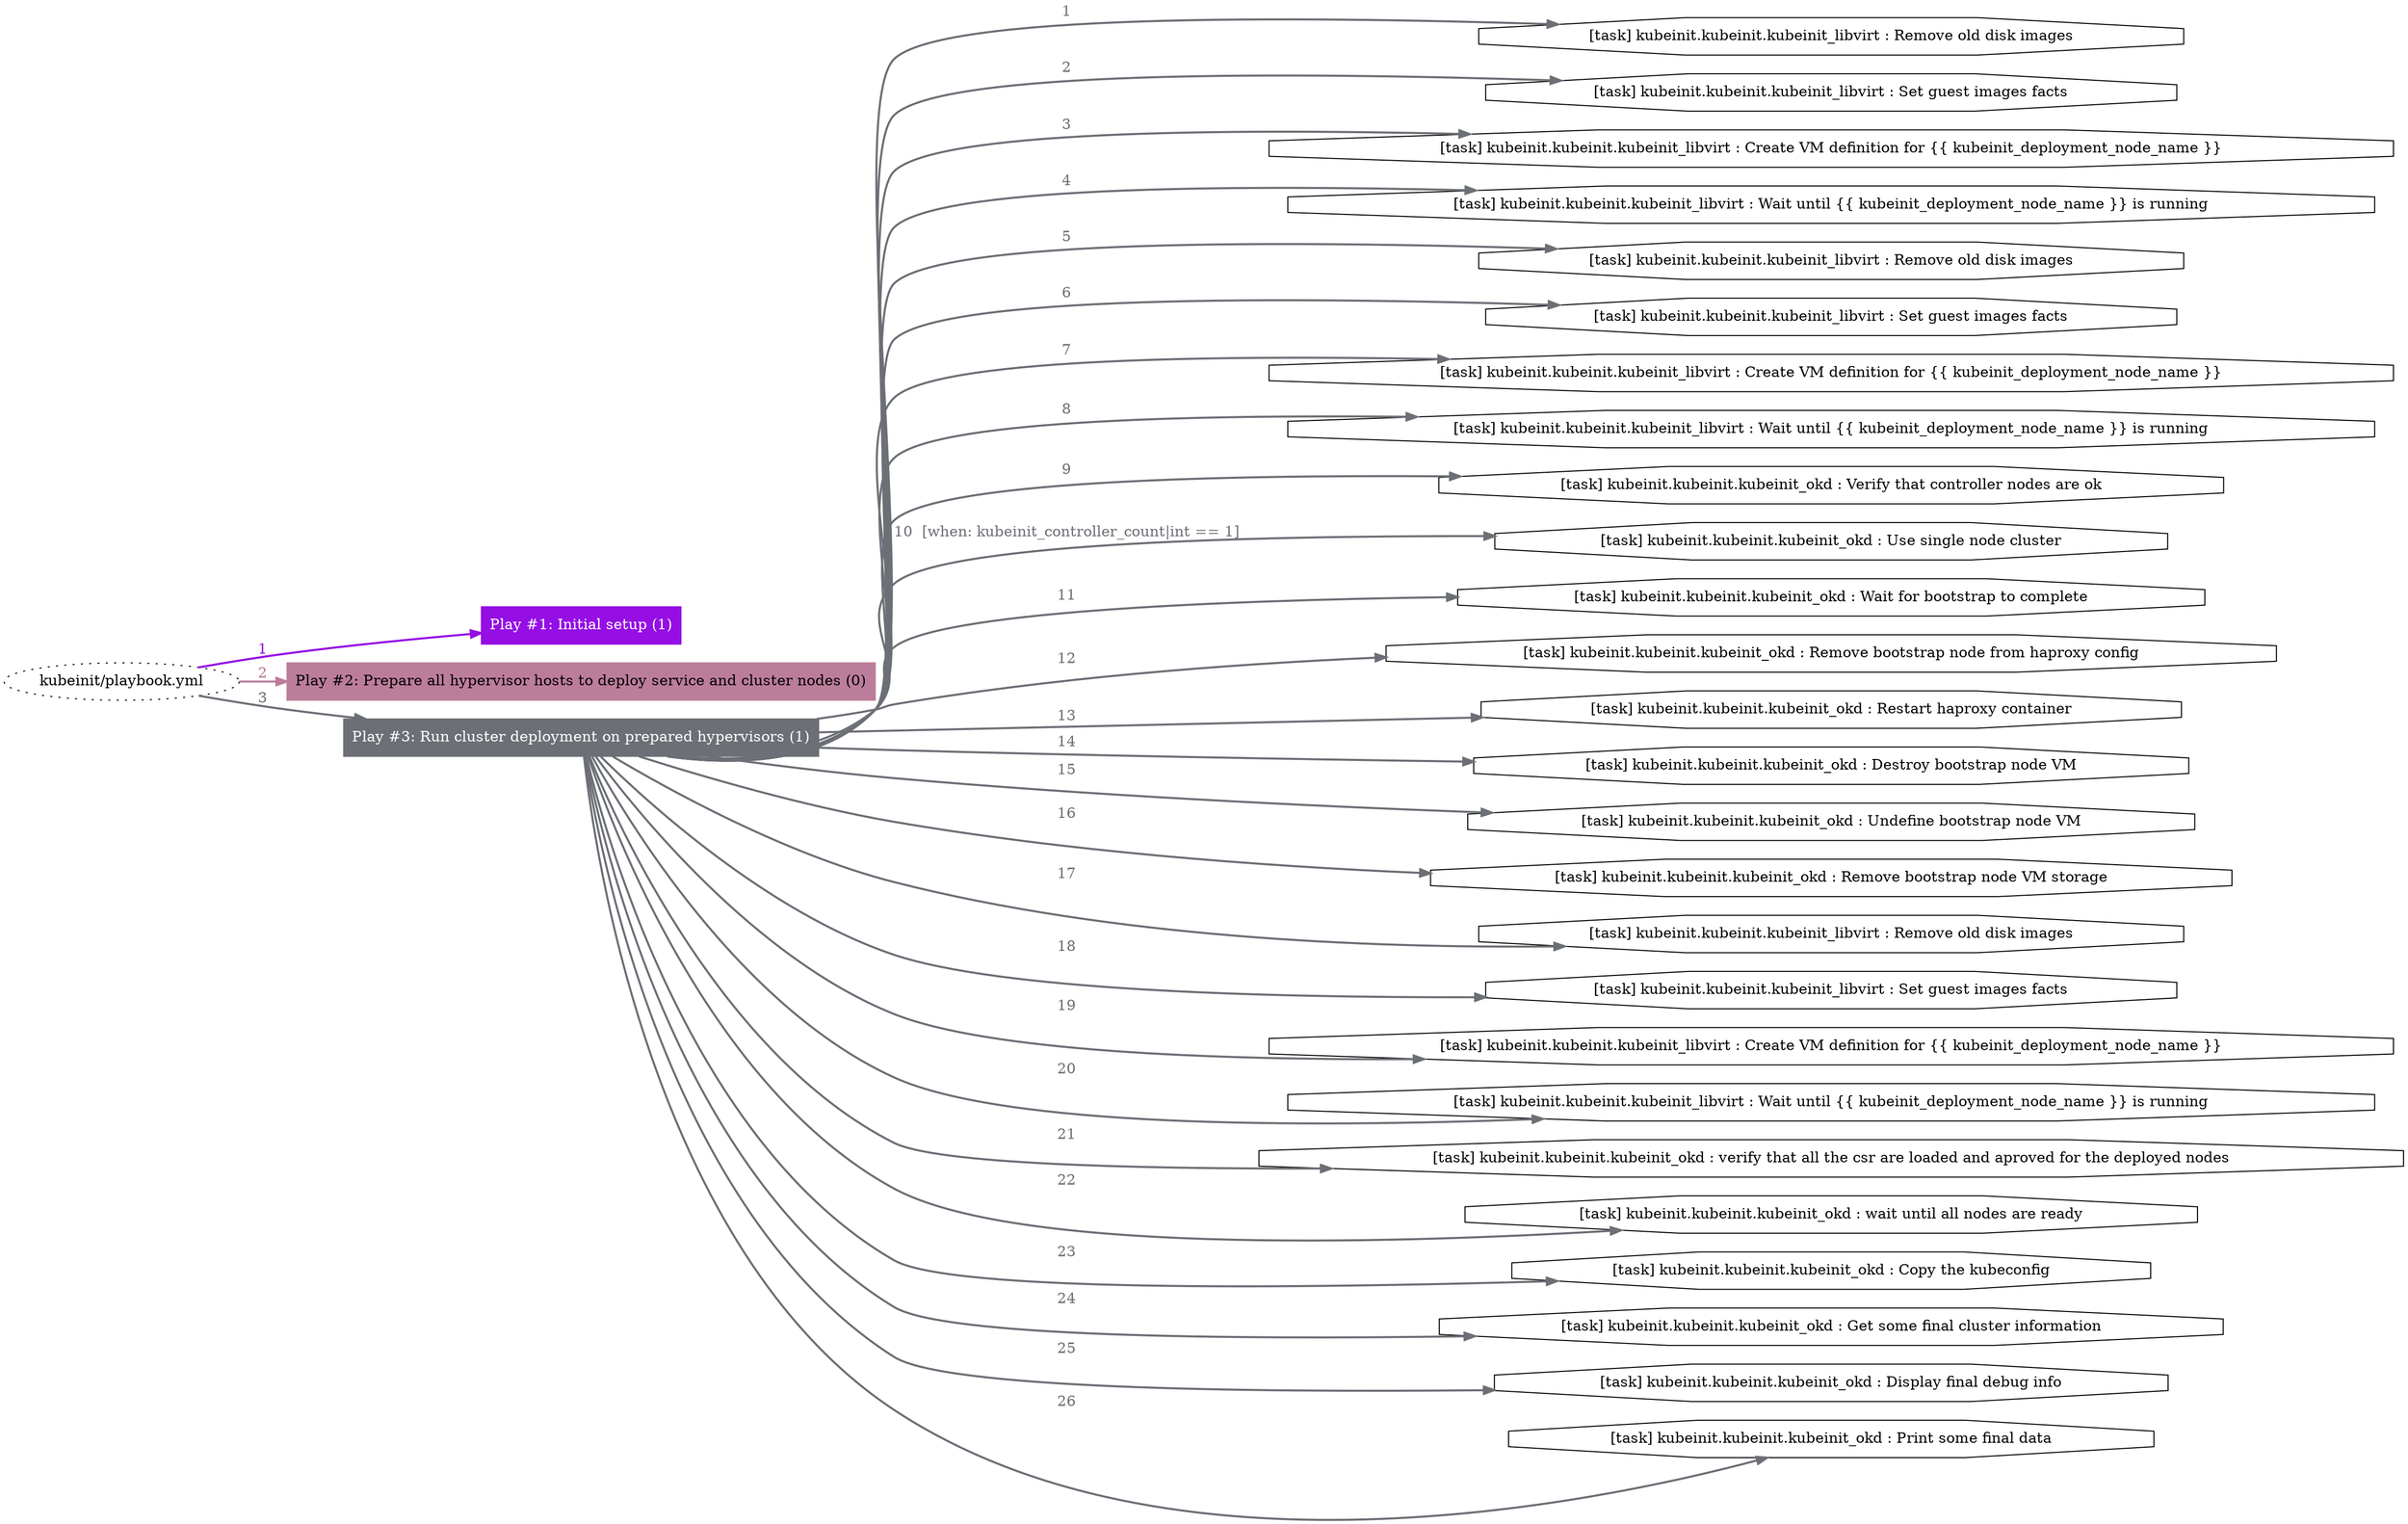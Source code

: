 digraph "kubeinit/playbook.yml "{
	graph [concentrate=true ordering=in rankdir=LR ratio=fill]
	edge [esep=5 sep=10]
	"kubeinit/playbook.yml" [id=root_node style=dotted]
	subgraph "Play #1: Initial setup (1) "{
		"Play #1: Initial setup (1)" [color="#950fe4" fontcolor="#ffffff" id="play_d942f698-ea4c-4246-944a-f37aef86e386" shape=box style=filled tooltip=localhost]
		"kubeinit/playbook.yml" -> "Play #1: Initial setup (1)" [label=1 color="#950fe4" fontcolor="#950fe4" id="edge_57fb246b-cb24-4f87-922b-aa2d8f6625f2" style=bold]
	}
	subgraph "Play #2: Prepare all hypervisor hosts to deploy service and cluster nodes (0) "{
		"Play #2: Prepare all hypervisor hosts to deploy service and cluster nodes (0)" [color="#bc7d9a" fontcolor="#000000" id="play_b37394fd-6490-4b26-a958-c662e2ff6f8d" shape=box style=filled tooltip=""]
		"kubeinit/playbook.yml" -> "Play #2: Prepare all hypervisor hosts to deploy service and cluster nodes (0)" [label=2 color="#bc7d9a" fontcolor="#bc7d9a" id="edge_6e3e777d-0b8e-4eb4-948b-8db9d24e3088" style=bold]
	}
	subgraph "Play #3: Run cluster deployment on prepared hypervisors (1) "{
		"Play #3: Run cluster deployment on prepared hypervisors (1)" [color="#6c6f75" fontcolor="#ffffff" id="play_8dc9c707-c0c7-441d-b6bf-70932a1dc42a" shape=box style=filled tooltip=localhost]
		"kubeinit/playbook.yml" -> "Play #3: Run cluster deployment on prepared hypervisors (1)" [label=3 color="#6c6f75" fontcolor="#6c6f75" id="edge_8263efdf-c264-4870-a16f-d1a60797cd9b" style=bold]
		"task_b887f0e0-da4d-4ba7-8e39-ec732fd92dc2" [label="[task] kubeinit.kubeinit.kubeinit_libvirt : Remove old disk images" id="task_b887f0e0-da4d-4ba7-8e39-ec732fd92dc2" shape=octagon tooltip="[task] kubeinit.kubeinit.kubeinit_libvirt : Remove old disk images"]
		"Play #3: Run cluster deployment on prepared hypervisors (1)" -> "task_b887f0e0-da4d-4ba7-8e39-ec732fd92dc2" [label=1 color="#6c6f75" fontcolor="#6c6f75" id="edge_aa157593-6b8e-4fc4-9601-660abc189fe0" style=bold]
		"task_f244a897-83fb-42e4-b96b-4b54dab7b5f4" [label="[task] kubeinit.kubeinit.kubeinit_libvirt : Set guest images facts" id="task_f244a897-83fb-42e4-b96b-4b54dab7b5f4" shape=octagon tooltip="[task] kubeinit.kubeinit.kubeinit_libvirt : Set guest images facts"]
		"Play #3: Run cluster deployment on prepared hypervisors (1)" -> "task_f244a897-83fb-42e4-b96b-4b54dab7b5f4" [label=2 color="#6c6f75" fontcolor="#6c6f75" id="edge_c15e86d8-b52d-4b6a-b109-788952097eb9" style=bold]
		"task_5cc53b95-0509-410a-9b7e-2ee0ca317c4e" [label="[task] kubeinit.kubeinit.kubeinit_libvirt : Create VM definition for {{ kubeinit_deployment_node_name }}" id="task_5cc53b95-0509-410a-9b7e-2ee0ca317c4e" shape=octagon tooltip="[task] kubeinit.kubeinit.kubeinit_libvirt : Create VM definition for {{ kubeinit_deployment_node_name }}"]
		"Play #3: Run cluster deployment on prepared hypervisors (1)" -> "task_5cc53b95-0509-410a-9b7e-2ee0ca317c4e" [label=3 color="#6c6f75" fontcolor="#6c6f75" id="edge_88cc92d5-c7ee-4951-ac59-5fbc6ac511fb" style=bold]
		"task_455ae407-642c-4498-b720-8b8894938612" [label="[task] kubeinit.kubeinit.kubeinit_libvirt : Wait until {{ kubeinit_deployment_node_name }} is running" id="task_455ae407-642c-4498-b720-8b8894938612" shape=octagon tooltip="[task] kubeinit.kubeinit.kubeinit_libvirt : Wait until {{ kubeinit_deployment_node_name }} is running"]
		"Play #3: Run cluster deployment on prepared hypervisors (1)" -> "task_455ae407-642c-4498-b720-8b8894938612" [label=4 color="#6c6f75" fontcolor="#6c6f75" id="edge_1ec7a1e2-a3d8-4dac-95af-75bf7bd0d785" style=bold]
		"task_e99bdeff-2b30-4dfa-9af9-3a97207d7fba" [label="[task] kubeinit.kubeinit.kubeinit_libvirt : Remove old disk images" id="task_e99bdeff-2b30-4dfa-9af9-3a97207d7fba" shape=octagon tooltip="[task] kubeinit.kubeinit.kubeinit_libvirt : Remove old disk images"]
		"Play #3: Run cluster deployment on prepared hypervisors (1)" -> "task_e99bdeff-2b30-4dfa-9af9-3a97207d7fba" [label=5 color="#6c6f75" fontcolor="#6c6f75" id="edge_53f43582-c57d-4873-9025-e896e6653349" style=bold]
		"task_e6f5e7a4-207a-4a6d-ba3f-9fc598022056" [label="[task] kubeinit.kubeinit.kubeinit_libvirt : Set guest images facts" id="task_e6f5e7a4-207a-4a6d-ba3f-9fc598022056" shape=octagon tooltip="[task] kubeinit.kubeinit.kubeinit_libvirt : Set guest images facts"]
		"Play #3: Run cluster deployment on prepared hypervisors (1)" -> "task_e6f5e7a4-207a-4a6d-ba3f-9fc598022056" [label=6 color="#6c6f75" fontcolor="#6c6f75" id="edge_3b854d68-df59-42d4-a7e0-21f9b1d8467d" style=bold]
		"task_4088a79c-b130-446f-82b6-4fcfbb464964" [label="[task] kubeinit.kubeinit.kubeinit_libvirt : Create VM definition for {{ kubeinit_deployment_node_name }}" id="task_4088a79c-b130-446f-82b6-4fcfbb464964" shape=octagon tooltip="[task] kubeinit.kubeinit.kubeinit_libvirt : Create VM definition for {{ kubeinit_deployment_node_name }}"]
		"Play #3: Run cluster deployment on prepared hypervisors (1)" -> "task_4088a79c-b130-446f-82b6-4fcfbb464964" [label=7 color="#6c6f75" fontcolor="#6c6f75" id="edge_8909619d-0036-4700-aaa4-18ad5e6821bd" style=bold]
		"task_e467fdd0-ce41-43d1-b21c-e979a0cd15d3" [label="[task] kubeinit.kubeinit.kubeinit_libvirt : Wait until {{ kubeinit_deployment_node_name }} is running" id="task_e467fdd0-ce41-43d1-b21c-e979a0cd15d3" shape=octagon tooltip="[task] kubeinit.kubeinit.kubeinit_libvirt : Wait until {{ kubeinit_deployment_node_name }} is running"]
		"Play #3: Run cluster deployment on prepared hypervisors (1)" -> "task_e467fdd0-ce41-43d1-b21c-e979a0cd15d3" [label=8 color="#6c6f75" fontcolor="#6c6f75" id="edge_e847e4f7-36cd-49e8-895b-7945f8b1e582" style=bold]
		"task_da6dfdfb-045b-4045-99f7-a6edb971a56f" [label="[task] kubeinit.kubeinit.kubeinit_okd : Verify that controller nodes are ok" id="task_da6dfdfb-045b-4045-99f7-a6edb971a56f" shape=octagon tooltip="[task] kubeinit.kubeinit.kubeinit_okd : Verify that controller nodes are ok"]
		"Play #3: Run cluster deployment on prepared hypervisors (1)" -> "task_da6dfdfb-045b-4045-99f7-a6edb971a56f" [label=9 color="#6c6f75" fontcolor="#6c6f75" id="edge_44c12409-9d87-4a4e-b024-79982c12cf78" style=bold]
		"task_80f42298-02af-48d3-9b18-c1544ea59431" [label="[task] kubeinit.kubeinit.kubeinit_okd : Use single node cluster" id="task_80f42298-02af-48d3-9b18-c1544ea59431" shape=octagon tooltip="[task] kubeinit.kubeinit.kubeinit_okd : Use single node cluster"]
		"Play #3: Run cluster deployment on prepared hypervisors (1)" -> "task_80f42298-02af-48d3-9b18-c1544ea59431" [label="10  [when: kubeinit_controller_count|int == 1]" color="#6c6f75" fontcolor="#6c6f75" id="edge_77604383-8d19-4e55-ac5b-6ee6b6a3de12" style=bold]
		"task_ead2ea9a-d0c7-4229-8251-d8ba4976e02c" [label="[task] kubeinit.kubeinit.kubeinit_okd : Wait for bootstrap to complete" id="task_ead2ea9a-d0c7-4229-8251-d8ba4976e02c" shape=octagon tooltip="[task] kubeinit.kubeinit.kubeinit_okd : Wait for bootstrap to complete"]
		"Play #3: Run cluster deployment on prepared hypervisors (1)" -> "task_ead2ea9a-d0c7-4229-8251-d8ba4976e02c" [label=11 color="#6c6f75" fontcolor="#6c6f75" id="edge_67b7f82b-5faa-4d3e-a788-111ae1a45ae3" style=bold]
		"task_7777a1f6-6b88-4fc8-b1c4-7451e883c30c" [label="[task] kubeinit.kubeinit.kubeinit_okd : Remove bootstrap node from haproxy config" id="task_7777a1f6-6b88-4fc8-b1c4-7451e883c30c" shape=octagon tooltip="[task] kubeinit.kubeinit.kubeinit_okd : Remove bootstrap node from haproxy config"]
		"Play #3: Run cluster deployment on prepared hypervisors (1)" -> "task_7777a1f6-6b88-4fc8-b1c4-7451e883c30c" [label=12 color="#6c6f75" fontcolor="#6c6f75" id="edge_e1bbb7db-33a5-4fc2-9e37-9ad720a8de3e" style=bold]
		"task_90e7c4c8-7f32-454f-8b13-0c766ded530d" [label="[task] kubeinit.kubeinit.kubeinit_okd : Restart haproxy container" id="task_90e7c4c8-7f32-454f-8b13-0c766ded530d" shape=octagon tooltip="[task] kubeinit.kubeinit.kubeinit_okd : Restart haproxy container"]
		"Play #3: Run cluster deployment on prepared hypervisors (1)" -> "task_90e7c4c8-7f32-454f-8b13-0c766ded530d" [label=13 color="#6c6f75" fontcolor="#6c6f75" id="edge_53774282-445b-465e-b211-dadda8a48d26" style=bold]
		"task_bcf5438b-94e8-4f2e-89ee-f5946fc55a72" [label="[task] kubeinit.kubeinit.kubeinit_okd : Destroy bootstrap node VM" id="task_bcf5438b-94e8-4f2e-89ee-f5946fc55a72" shape=octagon tooltip="[task] kubeinit.kubeinit.kubeinit_okd : Destroy bootstrap node VM"]
		"Play #3: Run cluster deployment on prepared hypervisors (1)" -> "task_bcf5438b-94e8-4f2e-89ee-f5946fc55a72" [label=14 color="#6c6f75" fontcolor="#6c6f75" id="edge_e4a20ec1-1040-4043-8ff2-66ad8921d1e1" style=bold]
		"task_614e562b-1277-4ff4-a9b0-a65d36195e41" [label="[task] kubeinit.kubeinit.kubeinit_okd : Undefine bootstrap node VM" id="task_614e562b-1277-4ff4-a9b0-a65d36195e41" shape=octagon tooltip="[task] kubeinit.kubeinit.kubeinit_okd : Undefine bootstrap node VM"]
		"Play #3: Run cluster deployment on prepared hypervisors (1)" -> "task_614e562b-1277-4ff4-a9b0-a65d36195e41" [label=15 color="#6c6f75" fontcolor="#6c6f75" id="edge_1bc60a9d-2aab-4b9d-9811-dc4a5b887d1a" style=bold]
		"task_40d8cacf-f462-437b-8d09-0364f3fd378f" [label="[task] kubeinit.kubeinit.kubeinit_okd : Remove bootstrap node VM storage" id="task_40d8cacf-f462-437b-8d09-0364f3fd378f" shape=octagon tooltip="[task] kubeinit.kubeinit.kubeinit_okd : Remove bootstrap node VM storage"]
		"Play #3: Run cluster deployment on prepared hypervisors (1)" -> "task_40d8cacf-f462-437b-8d09-0364f3fd378f" [label=16 color="#6c6f75" fontcolor="#6c6f75" id="edge_517e2a68-1fa3-481c-9f64-1ff1a197b0e5" style=bold]
		"task_43f43ee3-4134-48c4-9d42-1528c94dcce4" [label="[task] kubeinit.kubeinit.kubeinit_libvirt : Remove old disk images" id="task_43f43ee3-4134-48c4-9d42-1528c94dcce4" shape=octagon tooltip="[task] kubeinit.kubeinit.kubeinit_libvirt : Remove old disk images"]
		"Play #3: Run cluster deployment on prepared hypervisors (1)" -> "task_43f43ee3-4134-48c4-9d42-1528c94dcce4" [label=17 color="#6c6f75" fontcolor="#6c6f75" id="edge_b9c7680d-777d-41a7-9260-3f61793af4cb" style=bold]
		"task_4b008825-6bc8-4ea0-b882-5b447a918811" [label="[task] kubeinit.kubeinit.kubeinit_libvirt : Set guest images facts" id="task_4b008825-6bc8-4ea0-b882-5b447a918811" shape=octagon tooltip="[task] kubeinit.kubeinit.kubeinit_libvirt : Set guest images facts"]
		"Play #3: Run cluster deployment on prepared hypervisors (1)" -> "task_4b008825-6bc8-4ea0-b882-5b447a918811" [label=18 color="#6c6f75" fontcolor="#6c6f75" id="edge_f9908765-5dcb-4344-8a5b-9ef53fb78281" style=bold]
		"task_c581de0d-f08d-41c5-b8f5-288d27bb4099" [label="[task] kubeinit.kubeinit.kubeinit_libvirt : Create VM definition for {{ kubeinit_deployment_node_name }}" id="task_c581de0d-f08d-41c5-b8f5-288d27bb4099" shape=octagon tooltip="[task] kubeinit.kubeinit.kubeinit_libvirt : Create VM definition for {{ kubeinit_deployment_node_name }}"]
		"Play #3: Run cluster deployment on prepared hypervisors (1)" -> "task_c581de0d-f08d-41c5-b8f5-288d27bb4099" [label=19 color="#6c6f75" fontcolor="#6c6f75" id="edge_111fd71e-5d18-457a-9794-2cda10a541e7" style=bold]
		"task_e37ad361-ecee-4810-a99e-33c0c84f6f3d" [label="[task] kubeinit.kubeinit.kubeinit_libvirt : Wait until {{ kubeinit_deployment_node_name }} is running" id="task_e37ad361-ecee-4810-a99e-33c0c84f6f3d" shape=octagon tooltip="[task] kubeinit.kubeinit.kubeinit_libvirt : Wait until {{ kubeinit_deployment_node_name }} is running"]
		"Play #3: Run cluster deployment on prepared hypervisors (1)" -> "task_e37ad361-ecee-4810-a99e-33c0c84f6f3d" [label=20 color="#6c6f75" fontcolor="#6c6f75" id="edge_671c60df-bce2-4782-a156-25b8bbdd734e" style=bold]
		"task_2a401915-027d-4cb2-a64e-f4b06eb08f00" [label="[task] kubeinit.kubeinit.kubeinit_okd : verify that all the csr are loaded and aproved for the deployed nodes" id="task_2a401915-027d-4cb2-a64e-f4b06eb08f00" shape=octagon tooltip="[task] kubeinit.kubeinit.kubeinit_okd : verify that all the csr are loaded and aproved for the deployed nodes"]
		"Play #3: Run cluster deployment on prepared hypervisors (1)" -> "task_2a401915-027d-4cb2-a64e-f4b06eb08f00" [label=21 color="#6c6f75" fontcolor="#6c6f75" id="edge_3fb6f5d0-19ba-4d4f-8ea3-49530605fa1f" style=bold]
		"task_2e3ca6c6-5d2a-4c04-8c52-c21c88204457" [label="[task] kubeinit.kubeinit.kubeinit_okd : wait until all nodes are ready" id="task_2e3ca6c6-5d2a-4c04-8c52-c21c88204457" shape=octagon tooltip="[task] kubeinit.kubeinit.kubeinit_okd : wait until all nodes are ready"]
		"Play #3: Run cluster deployment on prepared hypervisors (1)" -> "task_2e3ca6c6-5d2a-4c04-8c52-c21c88204457" [label=22 color="#6c6f75" fontcolor="#6c6f75" id="edge_fe59d013-3946-4709-985e-b7c0b27aa43e" style=bold]
		"task_0784ac78-7f94-4436-bb62-54b1cd145617" [label="[task] kubeinit.kubeinit.kubeinit_okd : Copy the kubeconfig" id="task_0784ac78-7f94-4436-bb62-54b1cd145617" shape=octagon tooltip="[task] kubeinit.kubeinit.kubeinit_okd : Copy the kubeconfig"]
		"Play #3: Run cluster deployment on prepared hypervisors (1)" -> "task_0784ac78-7f94-4436-bb62-54b1cd145617" [label=23 color="#6c6f75" fontcolor="#6c6f75" id="edge_42d4175b-d6c1-4819-b3bc-a62eb960701e" style=bold]
		"task_68dbbe8f-95e0-4732-a9ce-2a9e381b9a14" [label="[task] kubeinit.kubeinit.kubeinit_okd : Get some final cluster information" id="task_68dbbe8f-95e0-4732-a9ce-2a9e381b9a14" shape=octagon tooltip="[task] kubeinit.kubeinit.kubeinit_okd : Get some final cluster information"]
		"Play #3: Run cluster deployment on prepared hypervisors (1)" -> "task_68dbbe8f-95e0-4732-a9ce-2a9e381b9a14" [label=24 color="#6c6f75" fontcolor="#6c6f75" id="edge_2220de39-249d-478b-b654-6c9737ff13bc" style=bold]
		"task_05cfe698-05ee-4a8d-a6e2-bb804d0f95f4" [label="[task] kubeinit.kubeinit.kubeinit_okd : Display final debug info" id="task_05cfe698-05ee-4a8d-a6e2-bb804d0f95f4" shape=octagon tooltip="[task] kubeinit.kubeinit.kubeinit_okd : Display final debug info"]
		"Play #3: Run cluster deployment on prepared hypervisors (1)" -> "task_05cfe698-05ee-4a8d-a6e2-bb804d0f95f4" [label=25 color="#6c6f75" fontcolor="#6c6f75" id="edge_0c0ba61c-a284-4c71-b996-909a6b31f1b5" style=bold]
		"task_a5bf3f7c-d8fd-4334-b751-606b68f43f02" [label="[task] kubeinit.kubeinit.kubeinit_okd : Print some final data" id="task_a5bf3f7c-d8fd-4334-b751-606b68f43f02" shape=octagon tooltip="[task] kubeinit.kubeinit.kubeinit_okd : Print some final data"]
		"Play #3: Run cluster deployment on prepared hypervisors (1)" -> "task_a5bf3f7c-d8fd-4334-b751-606b68f43f02" [label=26 color="#6c6f75" fontcolor="#6c6f75" id="edge_16eac03a-5201-4ebf-afd6-6a6ebd12c9f7" style=bold]
	}
}
